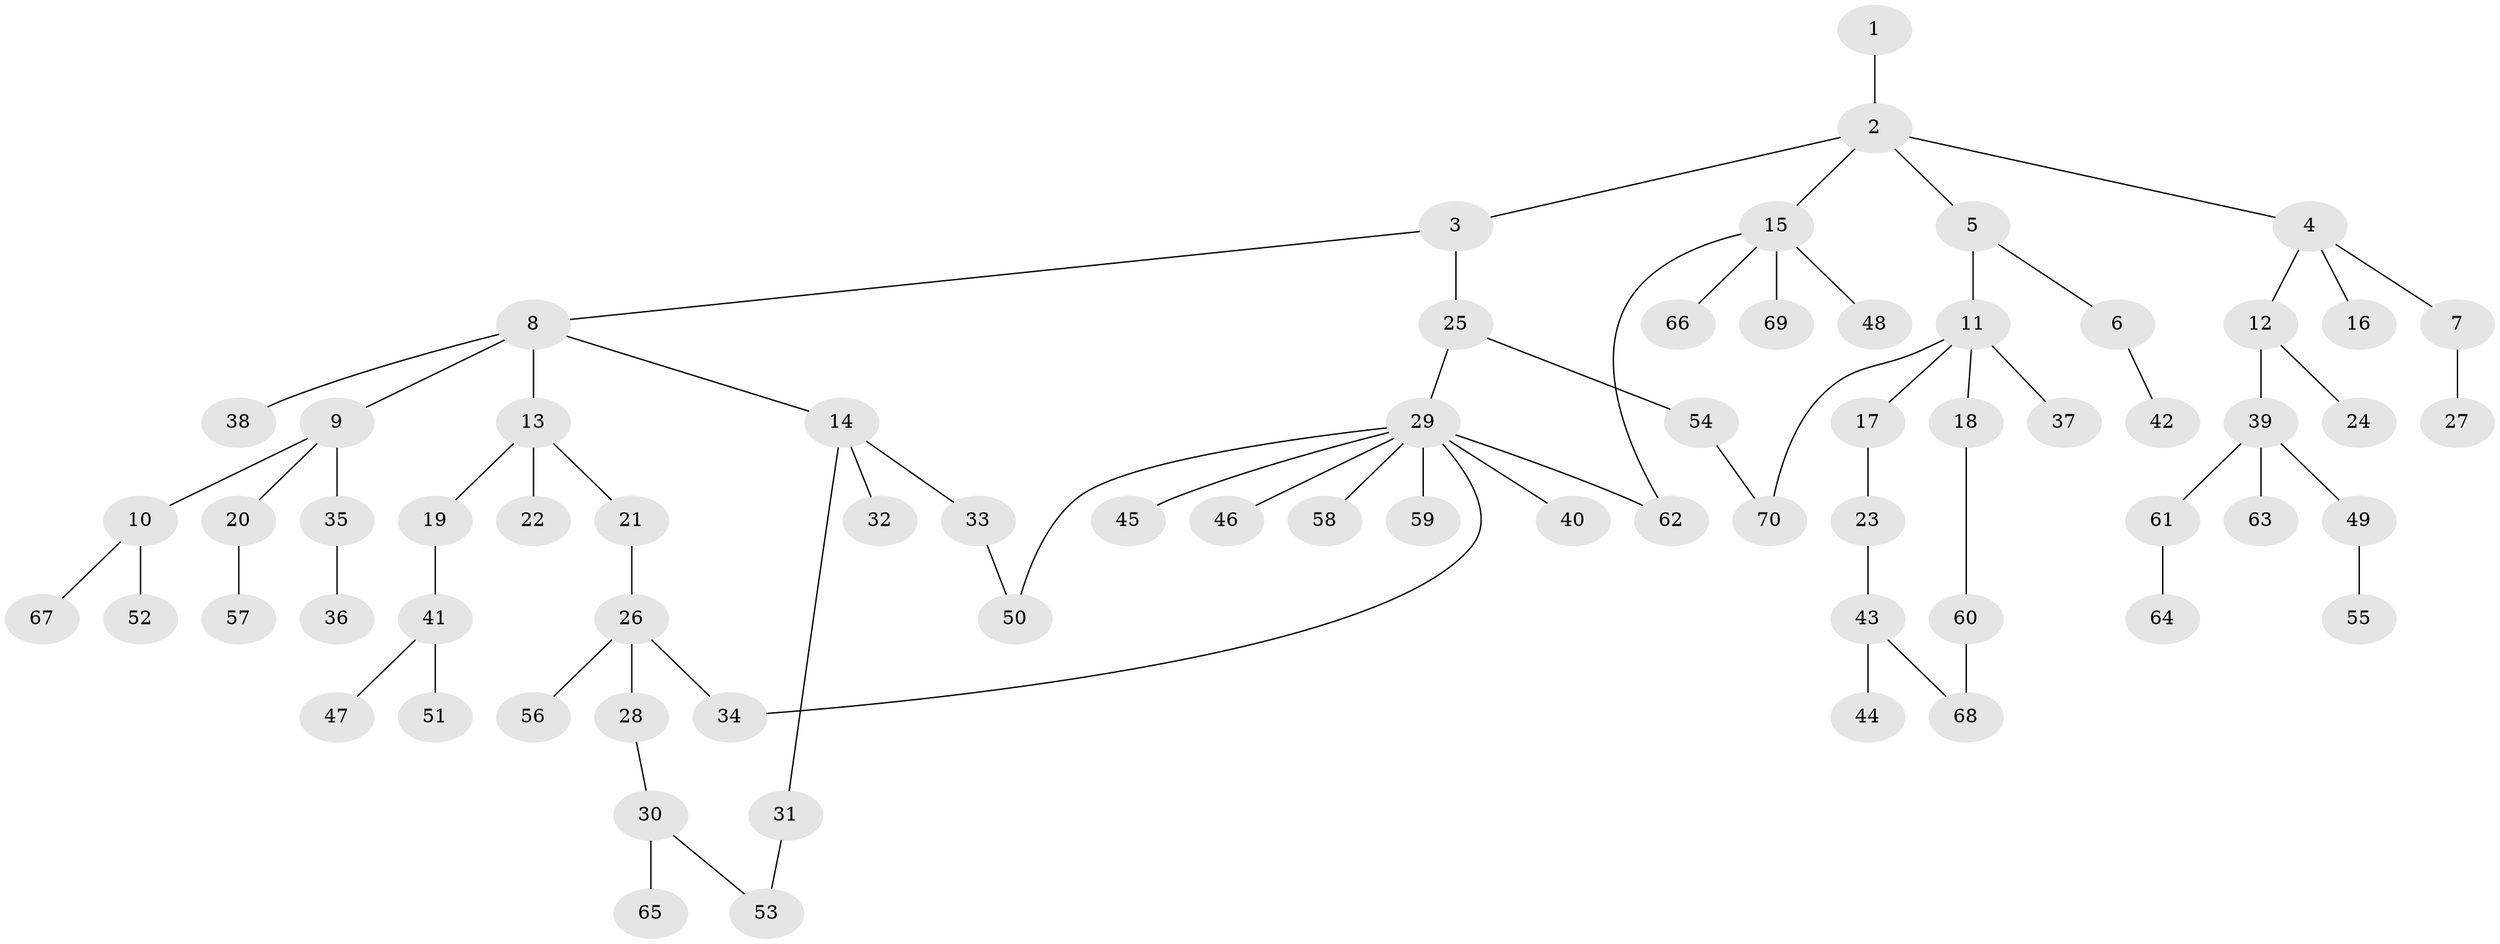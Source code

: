 // Generated by graph-tools (version 1.1) at 2025/13/03/09/25 04:13:18]
// undirected, 70 vertices, 75 edges
graph export_dot {
graph [start="1"]
  node [color=gray90,style=filled];
  1;
  2;
  3;
  4;
  5;
  6;
  7;
  8;
  9;
  10;
  11;
  12;
  13;
  14;
  15;
  16;
  17;
  18;
  19;
  20;
  21;
  22;
  23;
  24;
  25;
  26;
  27;
  28;
  29;
  30;
  31;
  32;
  33;
  34;
  35;
  36;
  37;
  38;
  39;
  40;
  41;
  42;
  43;
  44;
  45;
  46;
  47;
  48;
  49;
  50;
  51;
  52;
  53;
  54;
  55;
  56;
  57;
  58;
  59;
  60;
  61;
  62;
  63;
  64;
  65;
  66;
  67;
  68;
  69;
  70;
  1 -- 2;
  2 -- 3;
  2 -- 4;
  2 -- 5;
  2 -- 15;
  3 -- 8;
  3 -- 25;
  4 -- 7;
  4 -- 12;
  4 -- 16;
  5 -- 6;
  5 -- 11;
  6 -- 42;
  7 -- 27;
  8 -- 9;
  8 -- 13;
  8 -- 14;
  8 -- 38;
  9 -- 10;
  9 -- 20;
  9 -- 35;
  10 -- 52;
  10 -- 67;
  11 -- 17;
  11 -- 18;
  11 -- 37;
  11 -- 70;
  12 -- 24;
  12 -- 39;
  13 -- 19;
  13 -- 21;
  13 -- 22;
  14 -- 31;
  14 -- 32;
  14 -- 33;
  15 -- 48;
  15 -- 62;
  15 -- 66;
  15 -- 69;
  17 -- 23;
  18 -- 60;
  19 -- 41;
  20 -- 57;
  21 -- 26;
  23 -- 43;
  25 -- 29;
  25 -- 54;
  26 -- 28;
  26 -- 56;
  26 -- 34;
  28 -- 30;
  29 -- 34;
  29 -- 40;
  29 -- 45;
  29 -- 46;
  29 -- 50;
  29 -- 58;
  29 -- 59;
  29 -- 62;
  30 -- 65;
  30 -- 53;
  31 -- 53;
  33 -- 50;
  35 -- 36;
  39 -- 49;
  39 -- 61;
  39 -- 63;
  41 -- 47;
  41 -- 51;
  43 -- 44;
  43 -- 68;
  49 -- 55;
  54 -- 70;
  60 -- 68;
  61 -- 64;
}
